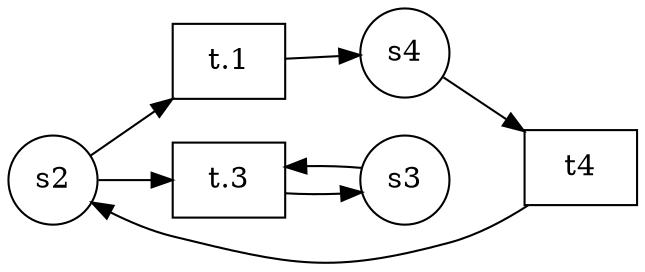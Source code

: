 digraph petrinet{
node[shape=circle];
rankdir=LR;
"s2";
"s3";
"s4";
"t4" [shape=box];
"t.1" [shape=box];
"t.3" [shape=box];
"s2"->"t.1"
"s2"->"t.3"
"s3"->"t.3"
"s4"->"t4"
"t4"->"s2"
"t.1"->"s4"
"t.3"->"s3"
}